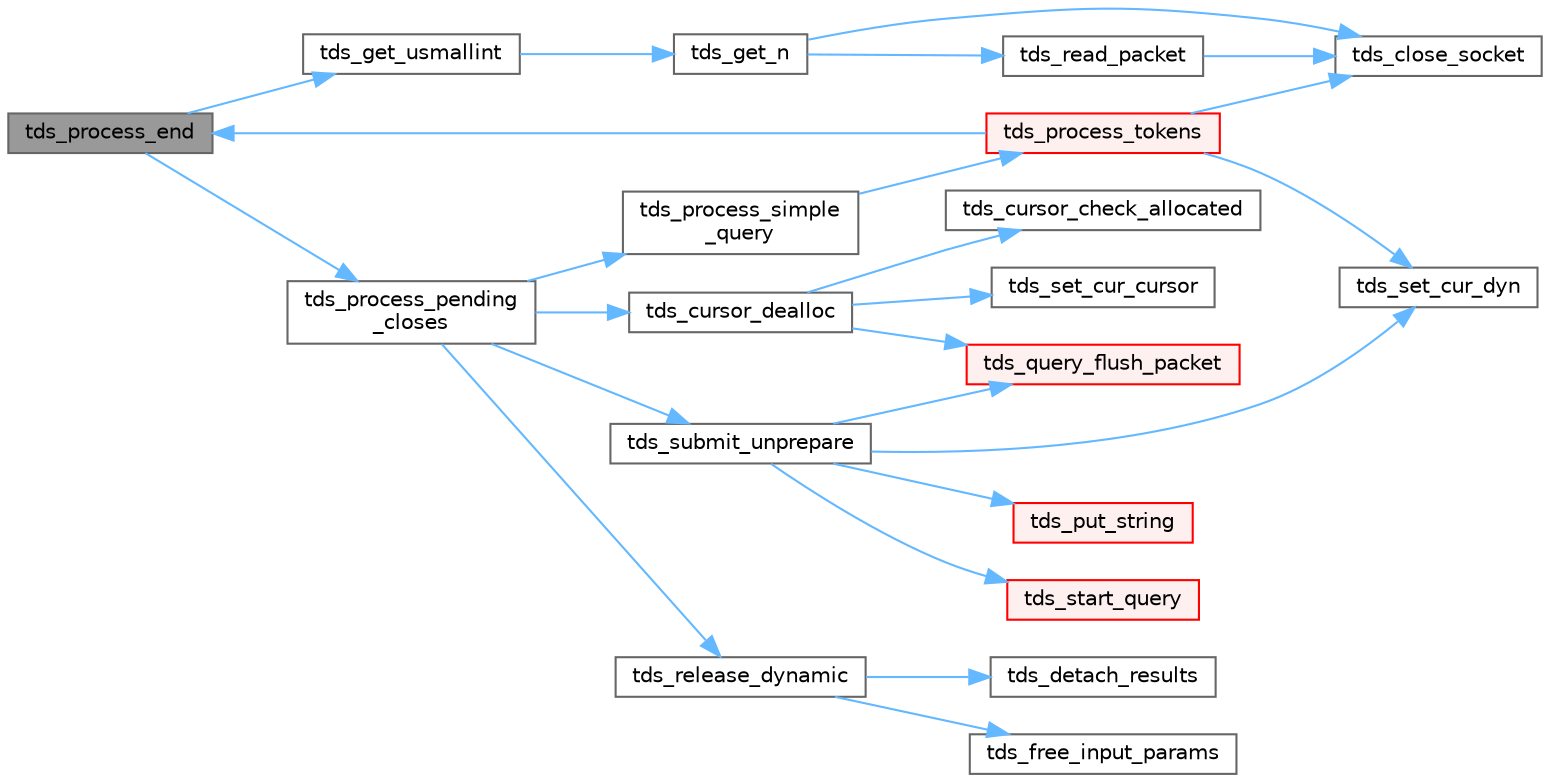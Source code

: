 digraph "tds_process_end"
{
 // LATEX_PDF_SIZE
  bgcolor="transparent";
  edge [fontname=Helvetica,fontsize=10,labelfontname=Helvetica,labelfontsize=10];
  node [fontname=Helvetica,fontsize=10,shape=box,height=0.2,width=0.4];
  rankdir="LR";
  Node1 [id="Node000001",label="tds_process_end",height=0.2,width=0.4,color="gray40", fillcolor="grey60", style="filled", fontcolor="black",tooltip="tds_process_end() processes any of the DONE, DONEPROC, or DONEINPROC tokens."];
  Node1 -> Node2 [id="edge1_Node000001_Node000002",color="steelblue1",style="solid",tooltip=" "];
  Node2 [id="Node000002",label="tds_get_usmallint",height=0.2,width=0.4,color="grey40", fillcolor="white", style="filled",URL="$a00591.html#gad38aa5b9547817854ccba1fcc7855861",tooltip="Get an uint16 from the server."];
  Node2 -> Node3 [id="edge2_Node000002_Node000003",color="steelblue1",style="solid",tooltip=" "];
  Node3 [id="Node000003",label="tds_get_n",height=0.2,width=0.4,color="grey40", fillcolor="white", style="filled",URL="$a00591.html#gae777dd57e8d1bb40349d7d7d8434fddf",tooltip="Get N bytes from the buffer and return them in the already allocated space   given to us."];
  Node3 -> Node4 [id="edge3_Node000003_Node000004",color="steelblue1",style="solid",tooltip=" "];
  Node4 [id="Node000004",label="tds_close_socket",height=0.2,width=0.4,color="grey40", fillcolor="white", style="filled",URL="$a00591.html#ga3e3f76009fce5ceedb2f42bb2c9aed2e",tooltip="Close current socket."];
  Node3 -> Node5 [id="edge4_Node000003_Node000005",color="steelblue1",style="solid",tooltip=" "];
  Node5 [id="Node000005",label="tds_read_packet",height=0.2,width=0.4,color="grey40", fillcolor="white", style="filled",URL="$a00591.html#ga410619783bdf2bb60b0f27a5578e0e07",tooltip="Read in one 'packet' from the server."];
  Node5 -> Node4 [id="edge5_Node000005_Node000004",color="steelblue1",style="solid",tooltip=" "];
  Node1 -> Node6 [id="edge6_Node000001_Node000006",color="steelblue1",style="solid",tooltip=" "];
  Node6 [id="Node000006",label="tds_process_pending\l_closes",height=0.2,width=0.4,color="grey40", fillcolor="white", style="filled",URL="$a00592.html#ga69902dffb299d62a799888e0fa3ccd68",tooltip="Attempt to close all deferred closes (dynamics and cursors)."];
  Node6 -> Node7 [id="edge7_Node000006_Node000007",color="steelblue1",style="solid",tooltip=" "];
  Node7 [id="Node000007",label="tds_cursor_dealloc",height=0.2,width=0.4,color="grey40", fillcolor="white", style="filled",URL="$a00590.html#gab25de0567ac096e8f8e88490eeddf562",tooltip="Send a deallocation request to server."];
  Node7 -> Node8 [id="edge8_Node000007_Node000008",color="steelblue1",style="solid",tooltip=" "];
  Node8 [id="Node000008",label="tds_cursor_check_allocated",height=0.2,width=0.4,color="grey40", fillcolor="white", style="filled",URL="$a00590.html#ga2a64baaf4aa50ef601a49b801dfdaaf6",tooltip="Check if a cursor is allocated into the server."];
  Node7 -> Node9 [id="edge9_Node000007_Node000009",color="steelblue1",style="solid",tooltip=" "];
  Node9 [id="Node000009",label="tds_query_flush_packet",height=0.2,width=0.4,color="red", fillcolor="#FFF0F0", style="filled",URL="$a00590.html#gada27f4cfce925240ad33b71b63ca692d",tooltip="Flush query packet."];
  Node7 -> Node11 [id="edge10_Node000007_Node000011",color="steelblue1",style="solid",tooltip=" "];
  Node11 [id="Node000011",label="tds_set_cur_cursor",height=0.2,width=0.4,color="grey40", fillcolor="white", style="filled",URL="$a00590.html#ga34fb1084682cc31fe02a4a7946955a5a",tooltip="Set current cursor."];
  Node6 -> Node12 [id="edge11_Node000006_Node000012",color="steelblue1",style="solid",tooltip=" "];
  Node12 [id="Node000012",label="tds_process_simple\l_query",height=0.2,width=0.4,color="grey40", fillcolor="white", style="filled",URL="$a00592.html#gaeeb1562044786ea17bea361ed83e6946",tooltip="Process results for simple query as \"SET TEXTSIZE\" or \"USE dbname\" If the statement returns results,..."];
  Node12 -> Node13 [id="edge12_Node000012_Node000013",color="steelblue1",style="solid",tooltip=" "];
  Node13 [id="Node000013",label="tds_process_tokens",height=0.2,width=0.4,color="red", fillcolor="#FFF0F0", style="filled",URL="$a00592.html#gabfc9de1d1fe718818caf63a4be4035a6",tooltip="process all streams."];
  Node13 -> Node4 [id="edge13_Node000013_Node000004",color="steelblue1",style="solid",tooltip=" "];
  Node13 -> Node1 [id="edge14_Node000013_Node000001",color="steelblue1",style="solid",tooltip=" "];
  Node13 -> Node83 [id="edge15_Node000013_Node000083",color="steelblue1",style="solid",tooltip=" "];
  Node83 [id="Node000083",label="tds_set_cur_dyn",height=0.2,width=0.4,color="grey40", fillcolor="white", style="filled",URL="$a00590.html#gae8b7db85af16701fc0604eb117cbd4e4",tooltip="Set current dynamic."];
  Node6 -> Node84 [id="edge16_Node000006_Node000084",color="steelblue1",style="solid",tooltip=" "];
  Node84 [id="Node000084",label="tds_release_dynamic",height=0.2,width=0.4,color="grey40", fillcolor="white", style="filled",URL="$a00589.html#gabf2fdb0def5388508602ee7dd2f49506",tooltip="Frees dynamic statement."];
  Node84 -> Node85 [id="edge17_Node000084_Node000085",color="steelblue1",style="solid",tooltip=" "];
  Node85 [id="Node000085",label="tds_detach_results",height=0.2,width=0.4,color="grey40", fillcolor="white", style="filled",URL="$a00589.html#ga1d60bf443e274797b1d1a9e7418ab962",tooltip="Detach result info from it current socket."];
  Node84 -> Node86 [id="edge18_Node000084_Node000086",color="steelblue1",style="solid",tooltip=" "];
  Node86 [id="Node000086",label="tds_free_input_params",height=0.2,width=0.4,color="grey40", fillcolor="white", style="filled",URL="$a00589.html#gabdc5fee73b22345c02ab894e49ad7f95",tooltip="Frees all allocated input parameters of a dynamic statement."];
  Node6 -> Node87 [id="edge19_Node000006_Node000087",color="steelblue1",style="solid",tooltip=" "];
  Node87 [id="Node000087",label="tds_submit_unprepare",height=0.2,width=0.4,color="grey40", fillcolor="white", style="filled",URL="$a00590.html#gaf573d8d4d2660c8c27770573fca05ff5",tooltip="Send a unprepare request for a prepared query."];
  Node87 -> Node88 [id="edge20_Node000087_Node000088",color="steelblue1",style="solid",tooltip=" "];
  Node88 [id="Node000088",label="tds_put_string",height=0.2,width=0.4,color="red", fillcolor="#FFF0F0", style="filled",URL="$a00591.html#ga1fcaf8d488cc1390f106ce3ad0bf37b4",tooltip="Output a string to wire automatic translate string to unicode if needed."];
  Node87 -> Node9 [id="edge21_Node000087_Node000009",color="steelblue1",style="solid",tooltip=" "];
  Node87 -> Node83 [id="edge22_Node000087_Node000083",color="steelblue1",style="solid",tooltip=" "];
  Node87 -> Node93 [id="edge23_Node000087_Node000093",color="steelblue1",style="solid",tooltip=" "];
  Node93 [id="Node000093",label="tds_start_query",height=0.2,width=0.4,color="red", fillcolor="#FFF0F0", style="filled",URL="$a00590.html#ga0da385231bfa3dc49377e1fb2bea2c07",tooltip="Start query packet of a given type."];
}

